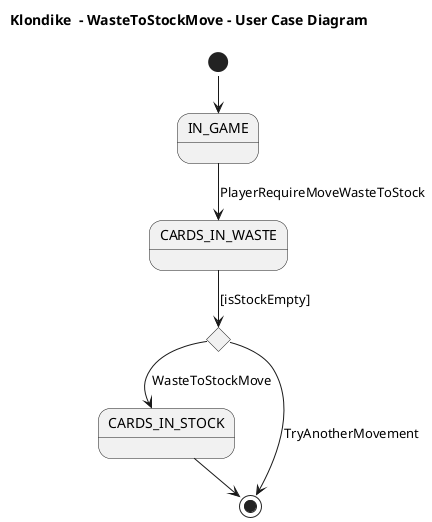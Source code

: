 @startuml UCWasteToStockMove
!pragma layout smetana
title Klondike  - WasteToStockMove - User Case Diagram

state IN_GAME
state CARDS_IN_WASTE
state if <<choice>>
state CARDS_IN_STOCK

[*] --> IN_GAME
IN_GAME --> CARDS_IN_WASTE: PlayerRequireMoveWasteToStock
CARDS_IN_WASTE --> if: [isStockEmpty]
if --> CARDS_IN_STOCK: WasteToStockMove
if --> [*]: TryAnotherMovement
CARDS_IN_STOCK --> [*]

@enduml
